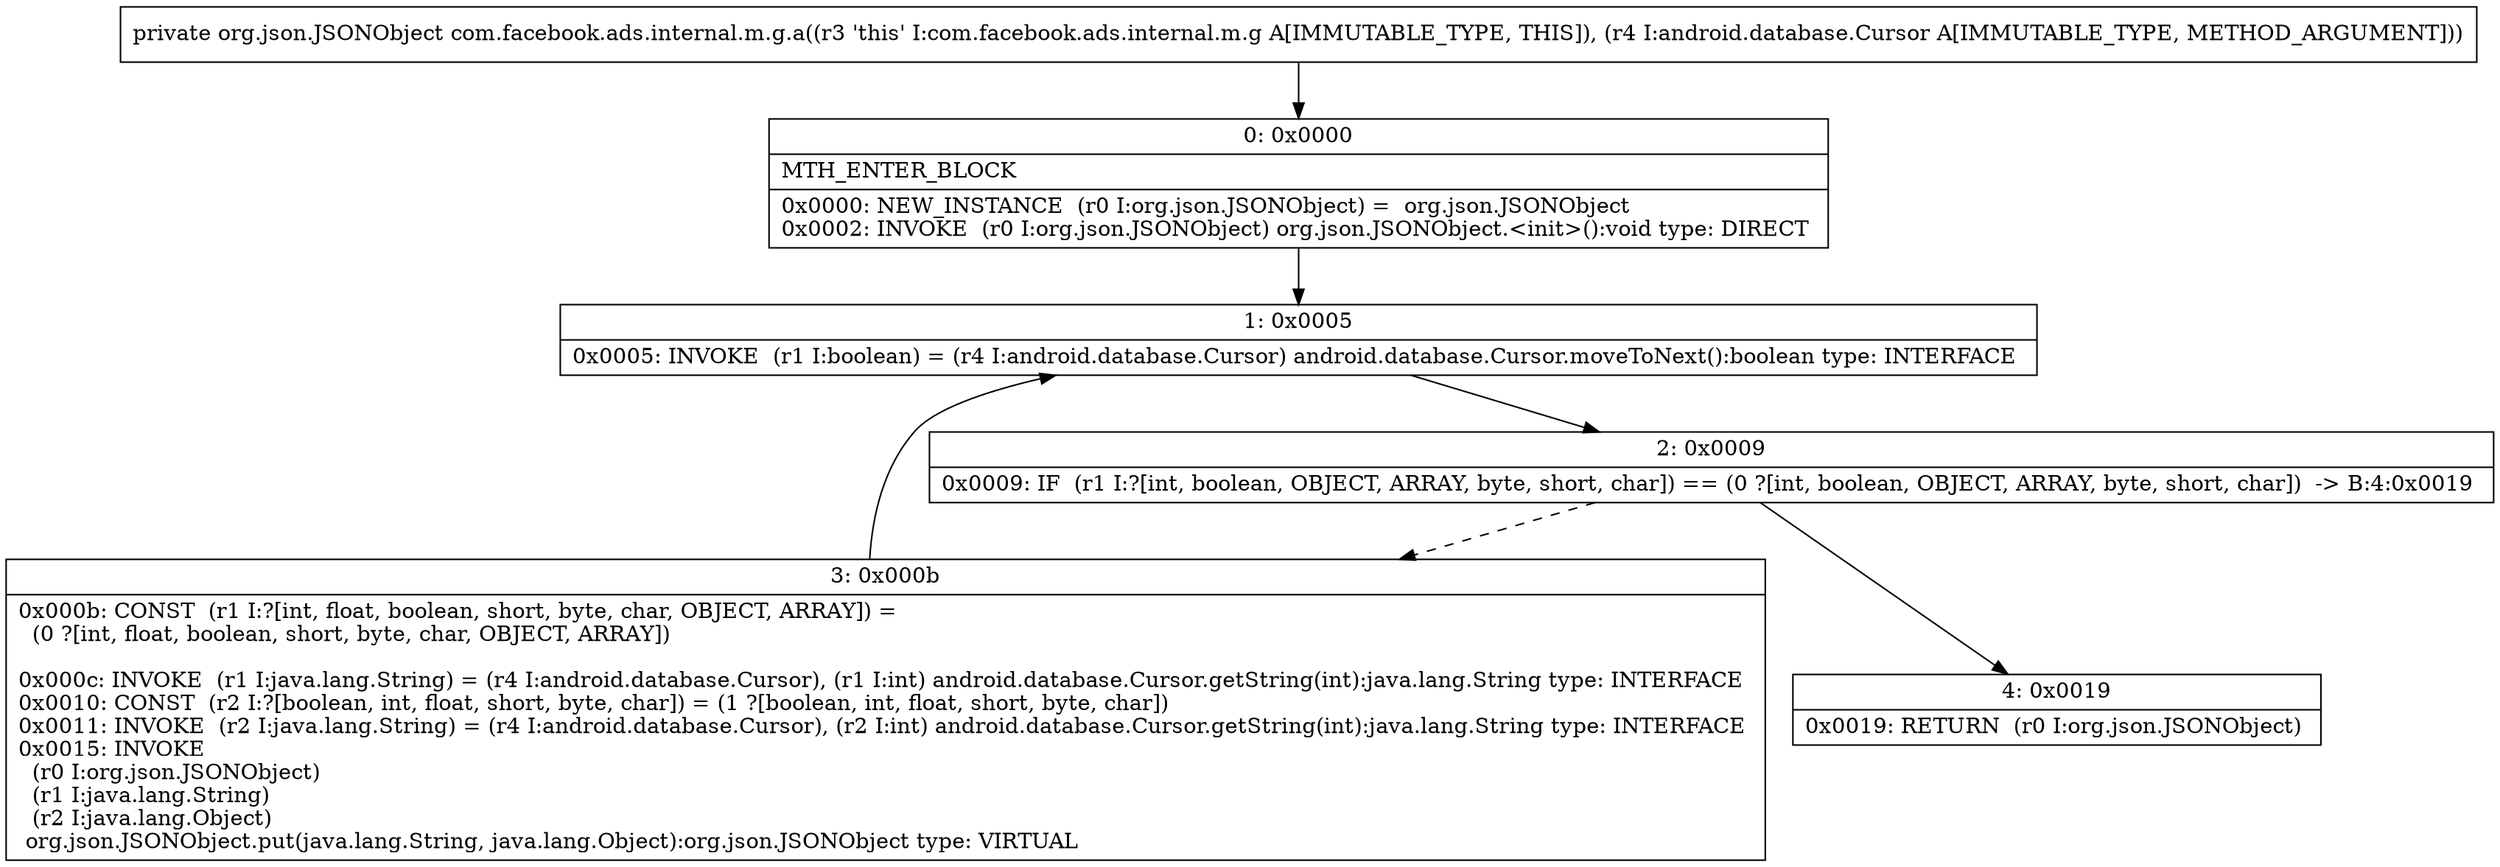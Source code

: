 digraph "CFG forcom.facebook.ads.internal.m.g.a(Landroid\/database\/Cursor;)Lorg\/json\/JSONObject;" {
Node_0 [shape=record,label="{0\:\ 0x0000|MTH_ENTER_BLOCK\l|0x0000: NEW_INSTANCE  (r0 I:org.json.JSONObject) =  org.json.JSONObject \l0x0002: INVOKE  (r0 I:org.json.JSONObject) org.json.JSONObject.\<init\>():void type: DIRECT \l}"];
Node_1 [shape=record,label="{1\:\ 0x0005|0x0005: INVOKE  (r1 I:boolean) = (r4 I:android.database.Cursor) android.database.Cursor.moveToNext():boolean type: INTERFACE \l}"];
Node_2 [shape=record,label="{2\:\ 0x0009|0x0009: IF  (r1 I:?[int, boolean, OBJECT, ARRAY, byte, short, char]) == (0 ?[int, boolean, OBJECT, ARRAY, byte, short, char])  \-\> B:4:0x0019 \l}"];
Node_3 [shape=record,label="{3\:\ 0x000b|0x000b: CONST  (r1 I:?[int, float, boolean, short, byte, char, OBJECT, ARRAY]) = \l  (0 ?[int, float, boolean, short, byte, char, OBJECT, ARRAY])\l \l0x000c: INVOKE  (r1 I:java.lang.String) = (r4 I:android.database.Cursor), (r1 I:int) android.database.Cursor.getString(int):java.lang.String type: INTERFACE \l0x0010: CONST  (r2 I:?[boolean, int, float, short, byte, char]) = (1 ?[boolean, int, float, short, byte, char]) \l0x0011: INVOKE  (r2 I:java.lang.String) = (r4 I:android.database.Cursor), (r2 I:int) android.database.Cursor.getString(int):java.lang.String type: INTERFACE \l0x0015: INVOKE  \l  (r0 I:org.json.JSONObject)\l  (r1 I:java.lang.String)\l  (r2 I:java.lang.Object)\l org.json.JSONObject.put(java.lang.String, java.lang.Object):org.json.JSONObject type: VIRTUAL \l}"];
Node_4 [shape=record,label="{4\:\ 0x0019|0x0019: RETURN  (r0 I:org.json.JSONObject) \l}"];
MethodNode[shape=record,label="{private org.json.JSONObject com.facebook.ads.internal.m.g.a((r3 'this' I:com.facebook.ads.internal.m.g A[IMMUTABLE_TYPE, THIS]), (r4 I:android.database.Cursor A[IMMUTABLE_TYPE, METHOD_ARGUMENT])) }"];
MethodNode -> Node_0;
Node_0 -> Node_1;
Node_1 -> Node_2;
Node_2 -> Node_3[style=dashed];
Node_2 -> Node_4;
Node_3 -> Node_1;
}

